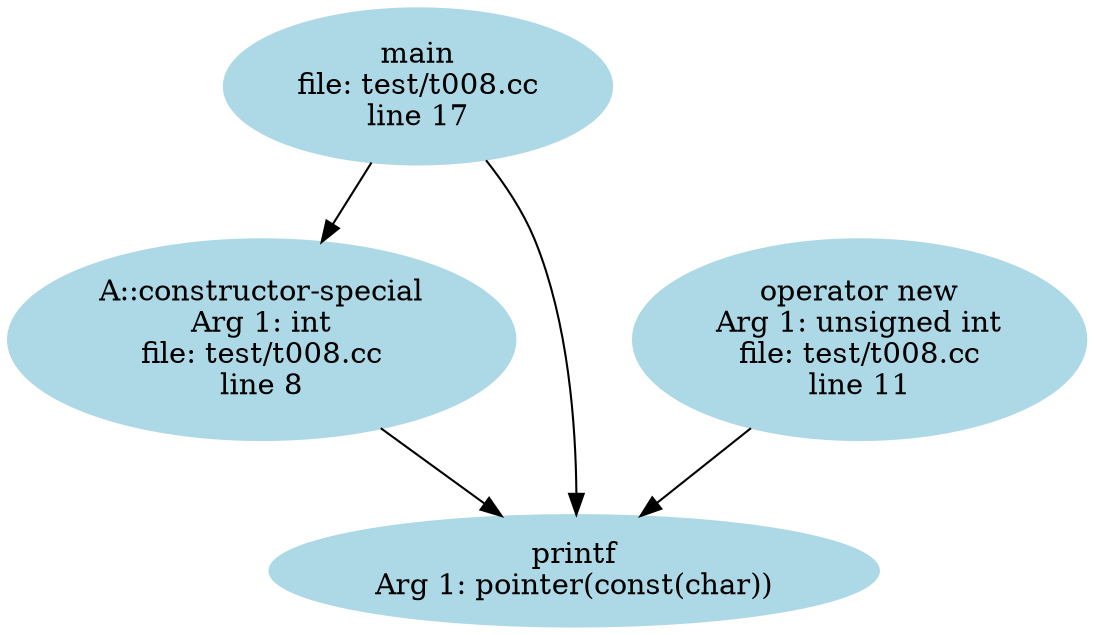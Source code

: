 digraph "CFG" {
  node [ color = "lightblue"; style = filled ];
  edge [ arrowtail=odot ];
    "2" [label="A::constructor-special\nArg 1: int\nfile: test/t008.cc\nline 8"]
    "2" -> "1";
    "1" [label="printf\nArg 1: pointer(const(char))"]
    "0" [label="main\nfile: test/t008.cc\nline 17"]
    "0" -> "1";
    "0" -> "2";
    "3" [label="operator new\nArg 1: unsigned int\nfile: test/t008.cc\nline 11"]
    "3" -> "1";
}
